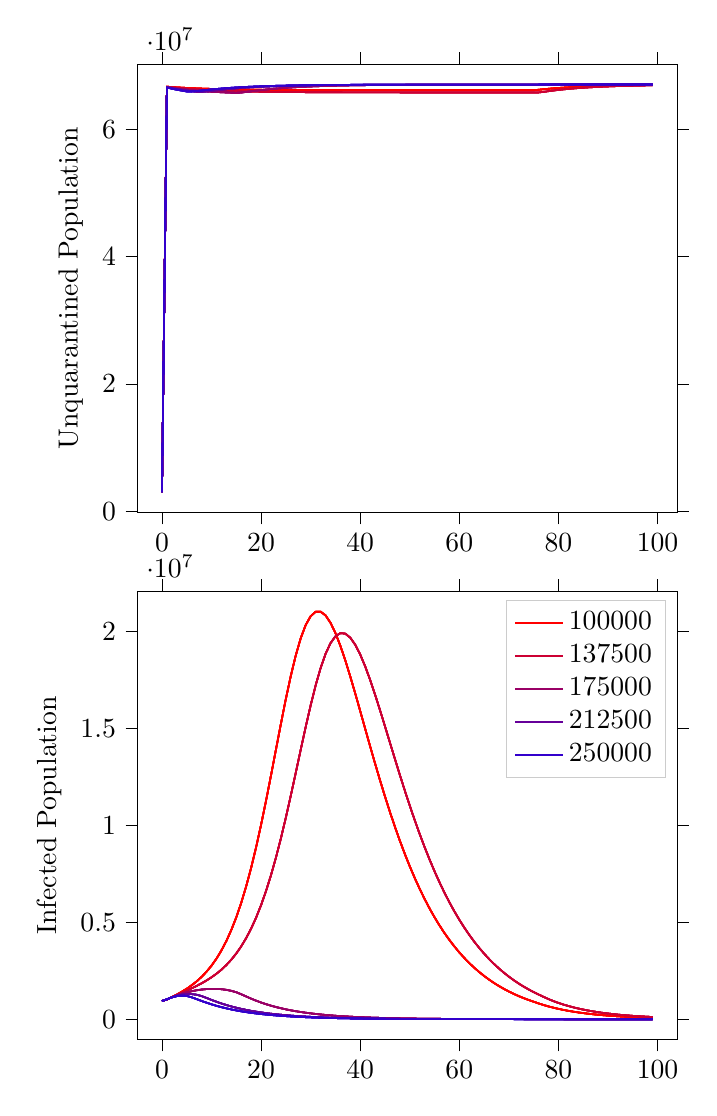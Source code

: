 % This file was created by tikzplotlib v0.9.1.
\begin{tikzpicture}

\definecolor{color0}{rgb}{0.8,0,0.2}
\definecolor{color1}{rgb}{0.6,0,0.4}
\definecolor{color2}{rgb}{0.4,0,0.6}
\definecolor{color3}{rgb}{0.2,0,0.8}

\begin{groupplot}[group style={group size=1 by 2}]
\nextgroupplot[
tick align=outside,
tick pos=both,
x grid style={white!69.02!black},
xmin=-4.95, xmax=103.95,
xtick style={color=black},
y grid style={white!69.02!black},
ylabel={Unquarantined Population},
ymin=-184246.7, ymax=70199180.7,
ytick style={color=black}
]
\addplot [semithick, red]
table {%
0 3015000
1 66665832
2 66612003
3 66560769
4 66514670
5 66473323
6 66435862
7 66402606
8 66372440
9 66345158
10 66320753
11 66298490
12 66278823
13 66260463
14 66244754
15 66231018
16 66217883
17 66205855
18 66195305
19 66185628
20 66177121
21 66169123
22 66162393
23 66156380
24 66150632
25 66145477
26 66140772
27 66136546
28 66132966
29 66129810
30 66126920
31 66124300
32 66121488
33 66119300
34 66117533
35 66115548
36 66113876
37 66112657
38 66111554
39 66110622
40 66109751
41 66108715
42 66108499
43 66108057
44 66107195
45 66106281
46 66105399
47 66104698
48 66104095
49 66103919
50 66103249
51 66103203
52 66102064
53 66101645
54 66101699
55 66101466
56 66101278
57 66101135
58 66101128
59 66101054
60 66100942
61 66101177
62 66101118
63 66100957
64 66100740
65 66100794
66 66100714
67 66100208
68 66100286
69 66100070
70 66100193
71 66100495
72 66100038
73 66099991
74 66099342
75 66107400
76 66188018
77 66268030
78 66341158
79 66406719
80 66466152
81 66519672
82 66567738
83 66611258
84 66650196
85 66684962
86 66716522
87 66744821
88 66770649
89 66793493
90 66814117
91 66832695
92 66849570
93 66864645
94 66878111
95 66890301
96 66901272
97 66911272
98 66920145
99 66928172
};
\addplot [semithick, red]
table {%
0 3015000
1 66665832
2 66612003
3 66560769
4 66514670
5 66473323
6 66435862
7 66402606
8 66372440
9 66345158
10 66320753
11 66298490
12 66278823
13 66260463
14 66244754
15 66231018
16 66217883
17 66205855
18 66195305
19 66185628
20 66177121
21 66169123
22 66162393
23 66156380
24 66150632
25 66145477
26 66140772
27 66136546
28 66132966
29 66129810
30 66126920
31 66124300
32 66121488
33 66119300
34 66117533
35 66115548
36 66113876
37 66112657
38 66111554
39 66110622
40 66109751
41 66108715
42 66108499
43 66108057
44 66107195
45 66106281
46 66105399
47 66104698
48 66104095
49 66103919
50 66103249
51 66103203
52 66102064
53 66101645
54 66101699
55 66101466
56 66101278
57 66101135
58 66101128
59 66101054
60 66100942
61 66101177
62 66101118
63 66100957
64 66100740
65 66100794
66 66100714
67 66100208
68 66100286
69 66100070
70 66100193
71 66100495
72 66100038
73 66099991
74 66099342
75 66107400
76 66188018
77 66268030
78 66341158
79 66406719
80 66466152
81 66519672
82 66567738
83 66611258
84 66650196
85 66684962
86 66716522
87 66744821
88 66770649
89 66793493
90 66814117
91 66832695
92 66849570
93 66864645
94 66878111
95 66890301
96 66901272
97 66911272
98 66920145
99 66928172
};
\addplot [semithick, red]
table {%
0 3015000
1 66665832
2 66612003
3 66560769
4 66514670
5 66473323
6 66435862
7 66402606
8 66372440
9 66345158
10 66320753
11 66298490
12 66278823
13 66260463
14 66244754
15 66231018
16 66217883
17 66205855
18 66195305
19 66185628
20 66177121
21 66169123
22 66162393
23 66156380
24 66150632
25 66145477
26 66140772
27 66136546
28 66132966
29 66129810
30 66126920
31 66124300
32 66121488
33 66119300
34 66117533
35 66115548
36 66113876
37 66112657
38 66111554
39 66110622
40 66109751
41 66108715
42 66108499
43 66108057
44 66107195
45 66106281
46 66105399
47 66104698
48 66104095
49 66103919
50 66103249
51 66103203
52 66102064
53 66101645
54 66101699
55 66101466
56 66101278
57 66101135
58 66101128
59 66101054
60 66100942
61 66101177
62 66101118
63 66100957
64 66100740
65 66100794
66 66100714
67 66100208
68 66100286
69 66100070
70 66100193
71 66100495
72 66100038
73 66099991
74 66099342
75 66107400
76 66188018
77 66268030
78 66341158
79 66406719
80 66466152
81 66519672
82 66567738
83 66611258
84 66650196
85 66684962
86 66716522
87 66744821
88 66770649
89 66793493
90 66814117
91 66832695
92 66849570
93 66864645
94 66878111
95 66890301
96 66901272
97 66911272
98 66920145
99 66928172
};
\addplot [semithick, red]
table {%
0 3015000
1 66665832
2 66612003
3 66560769
4 66514670
5 66473323
6 66435862
7 66402606
8 66372440
9 66345158
10 66320753
11 66298490
12 66278823
13 66260463
14 66244754
15 66231018
16 66217883
17 66205855
18 66195305
19 66185628
20 66177121
21 66169123
22 66162393
23 66156380
24 66150632
25 66145477
26 66140772
27 66136546
28 66132966
29 66129810
30 66126920
31 66124300
32 66121488
33 66119300
34 66117533
35 66115548
36 66113876
37 66112657
38 66111554
39 66110622
40 66109751
41 66108715
42 66108499
43 66108057
44 66107195
45 66106281
46 66105399
47 66104698
48 66104095
49 66103919
50 66103249
51 66103203
52 66102064
53 66101645
54 66101699
55 66101466
56 66101278
57 66101135
58 66101128
59 66101054
60 66100942
61 66101177
62 66101118
63 66100957
64 66100740
65 66100794
66 66100714
67 66100208
68 66100286
69 66100070
70 66100193
71 66100495
72 66100038
73 66099991
74 66099342
75 66107400
76 66188018
77 66268030
78 66341158
79 66406719
80 66466152
81 66519672
82 66567738
83 66611258
84 66650196
85 66684962
86 66716522
87 66744821
88 66770649
89 66793493
90 66814117
91 66832695
92 66849570
93 66864645
94 66878111
95 66890301
96 66901272
97 66911272
98 66920145
99 66928172
};
\addplot [semithick, red]
table {%
0 3015000
1 66665832
2 66612003
3 66560769
4 66514670
5 66473323
6 66435862
7 66402606
8 66372440
9 66345158
10 66320753
11 66298490
12 66278823
13 66260463
14 66244754
15 66231018
16 66217883
17 66205855
18 66195305
19 66185628
20 66177121
21 66169123
22 66162393
23 66156380
24 66150632
25 66145477
26 66140772
27 66136546
28 66132966
29 66129810
30 66126920
31 66124300
32 66121488
33 66119300
34 66117533
35 66115548
36 66113876
37 66112657
38 66111554
39 66110622
40 66109751
41 66108715
42 66108499
43 66108057
44 66107195
45 66106281
46 66105399
47 66104698
48 66104095
49 66103919
50 66103249
51 66103203
52 66102064
53 66101645
54 66101699
55 66101466
56 66101278
57 66101135
58 66101128
59 66101054
60 66100942
61 66101177
62 66101118
63 66100957
64 66100740
65 66100794
66 66100714
67 66100208
68 66100286
69 66100070
70 66100193
71 66100495
72 66100038
73 66099991
74 66099342
75 66107400
76 66188018
77 66268030
78 66341158
79 66406719
80 66466152
81 66519672
82 66567738
83 66611258
84 66650196
85 66684962
86 66716522
87 66744821
88 66770649
89 66793493
90 66814117
91 66832695
92 66849570
93 66864645
94 66878111
95 66890301
96 66901272
97 66911272
98 66920145
99 66928172
};
\addplot [semithick, color0]
table {%
0 3015000
1 66631811
2 66547659
3 66469374
4 66398488
5 66335176
6 66277967
7 66226457
8 66179579
9 66137913
10 66100301
11 66067028
12 66036449
13 66009354
14 65984904
15 65962654
16 65942199
17 65923649
18 65907851
19 65893292
20 65879924
21 65868221
22 65857371
23 65847643
24 65839360
25 65831208
26 65824088
27 65817689
28 65811649
29 65806799
30 65802107
31 65798085
32 65793867
33 65790799
34 65788056
35 65785652
36 65783249
37 65780994
38 65779192
39 65777541
40 65776278
41 65774761
42 65773878
43 65772936
44 65771534
45 65770407
46 65769854
47 65769204
48 65768429
49 65767908
50 65766951
51 65766691
52 65765680
53 65765339
54 65765211
55 65764861
56 65764491
57 65764172
58 65764002
59 65763920
60 65763703
61 65763501
62 65763069
63 65762714
64 65762756
65 65762640
66 65763002
67 65762654
68 65762931
69 65762618
70 65763017
71 65762706
72 65762997
73 65762961
74 65763333
75 65763930
76 65763559
77 65852262
78 65963146
79 66066539
80 66160011
81 66243788
82 66318995
83 66387258
84 66448552
85 66503706
86 66553647
87 66597947
88 66638151
89 66674405
90 66706845
91 66736252
92 66762793
93 66786264
94 66807418
95 66826677
96 66844002
97 66859543
98 66873800
99 66886310
};
\addplot [semithick, color0]
table {%
0 3015000
1 66631811
2 66547659
3 66469374
4 66398488
5 66335176
6 66277967
7 66226457
8 66179579
9 66137913
10 66100301
11 66067028
12 66036449
13 66009354
14 65984904
15 65962654
16 65942199
17 65923649
18 65907851
19 65893292
20 65879924
21 65868221
22 65857371
23 65847643
24 65839360
25 65831208
26 65824088
27 65817689
28 65811649
29 65806799
30 65802107
31 65798085
32 65793867
33 65790799
34 65788056
35 65785652
36 65783249
37 65780994
38 65779192
39 65777541
40 65776278
41 65774761
42 65773878
43 65772936
44 65771534
45 65770407
46 65769854
47 65769204
48 65768429
49 65767908
50 65766951
51 65766691
52 65765680
53 65765339
54 65765211
55 65764861
56 65764491
57 65764172
58 65764002
59 65763920
60 65763703
61 65763501
62 65763069
63 65762714
64 65762756
65 65762640
66 65763002
67 65762654
68 65762931
69 65762618
70 65763017
71 65762706
72 65762997
73 65762961
74 65763333
75 65763930
76 65763559
77 65852262
78 65963146
79 66066539
80 66160011
81 66243788
82 66318995
83 66387258
84 66448552
85 66503706
86 66553647
87 66597947
88 66638151
89 66674405
90 66706845
91 66736252
92 66762793
93 66786264
94 66807418
95 66826677
96 66844002
97 66859543
98 66873800
99 66886310
};
\addplot [semithick, color0]
table {%
0 3015000
1 66631811
2 66547659
3 66469374
4 66398488
5 66335176
6 66277967
7 66226457
8 66179579
9 66137913
10 66100301
11 66067028
12 66036449
13 66009354
14 65984904
15 65962654
16 65942199
17 65923649
18 65907851
19 65893292
20 65879924
21 65868221
22 65857371
23 65847643
24 65839360
25 65831208
26 65824088
27 65817689
28 65811649
29 65806799
30 65802107
31 65798085
32 65793867
33 65790799
34 65788056
35 65785652
36 65783249
37 65780994
38 65779192
39 65777541
40 65776278
41 65774761
42 65773878
43 65772936
44 65771534
45 65770407
46 65769854
47 65769204
48 65768429
49 65767908
50 65766951
51 65766691
52 65765680
53 65765339
54 65765211
55 65764861
56 65764491
57 65764172
58 65764002
59 65763920
60 65763703
61 65763501
62 65763069
63 65762714
64 65762756
65 65762640
66 65763002
67 65762654
68 65762931
69 65762618
70 65763017
71 65762706
72 65762997
73 65762961
74 65763333
75 65763930
76 65763559
77 65852262
78 65963146
79 66066539
80 66160011
81 66243788
82 66318995
83 66387258
84 66448552
85 66503706
86 66553647
87 66597947
88 66638151
89 66674405
90 66706845
91 66736252
92 66762793
93 66786264
94 66807418
95 66826677
96 66844002
97 66859543
98 66873800
99 66886310
};
\addplot [semithick, color0]
table {%
0 3015000
1 66631811
2 66547659
3 66469374
4 66398488
5 66335176
6 66277967
7 66226457
8 66179579
9 66137913
10 66100301
11 66067028
12 66036449
13 66009354
14 65984904
15 65962654
16 65942199
17 65923649
18 65907851
19 65893292
20 65879924
21 65868221
22 65857371
23 65847643
24 65839360
25 65831208
26 65824088
27 65817689
28 65811649
29 65806799
30 65802107
31 65798085
32 65793867
33 65790799
34 65788056
35 65785652
36 65783249
37 65780994
38 65779192
39 65777541
40 65776278
41 65774761
42 65773878
43 65772936
44 65771534
45 65770407
46 65769854
47 65769204
48 65768429
49 65767908
50 65766951
51 65766691
52 65765680
53 65765339
54 65765211
55 65764861
56 65764491
57 65764172
58 65764002
59 65763920
60 65763703
61 65763501
62 65763069
63 65762714
64 65762756
65 65762640
66 65763002
67 65762654
68 65762931
69 65762618
70 65763017
71 65762706
72 65762997
73 65762961
74 65763333
75 65763930
76 65763559
77 65852262
78 65963146
79 66066539
80 66160011
81 66243788
82 66318995
83 66387258
84 66448552
85 66503706
86 66553647
87 66597947
88 66638151
89 66674405
90 66706845
91 66736252
92 66762793
93 66786264
94 66807418
95 66826677
96 66844002
97 66859543
98 66873800
99 66886310
};
\addplot [semithick, color0]
table {%
0 3015000
1 66631811
2 66547659
3 66469374
4 66398488
5 66335176
6 66277967
7 66226457
8 66179579
9 66137913
10 66100301
11 66067028
12 66036449
13 66009354
14 65984904
15 65962654
16 65942199
17 65923649
18 65907851
19 65893292
20 65879924
21 65868221
22 65857371
23 65847643
24 65839360
25 65831208
26 65824088
27 65817689
28 65811649
29 65806799
30 65802107
31 65798085
32 65793867
33 65790799
34 65788056
35 65785652
36 65783249
37 65780994
38 65779192
39 65777541
40 65776278
41 65774761
42 65773878
43 65772936
44 65771534
45 65770407
46 65769854
47 65769204
48 65768429
49 65767908
50 65766951
51 65766691
52 65765680
53 65765339
54 65765211
55 65764861
56 65764491
57 65764172
58 65764002
59 65763920
60 65763703
61 65763501
62 65763069
63 65762714
64 65762756
65 65762640
66 65763002
67 65762654
68 65762931
69 65762618
70 65763017
71 65762706
72 65762997
73 65762961
74 65763333
75 65763930
76 65763559
77 65852262
78 65963146
79 66066539
80 66160011
81 66243788
82 66318995
83 66387258
84 66448552
85 66503706
86 66553647
87 66597947
88 66638151
89 66674405
90 66706845
91 66736252
92 66762793
93 66786264
94 66807418
95 66826677
96 66844002
97 66859543
98 66873800
99 66886310
};
\addplot [semithick, color1]
table {%
0 3015000
1 66598095
2 66483648
3 66377779
4 66282560
5 66196595
6 66119634
7 66050058
8 65987903
9 65931294
10 65879815
11 65834260
12 65793097
13 65756610
14 65723900
15 65694292
16 65747790
17 65842261
18 65945687
19 66045984
20 66138904
21 66224769
22 66302249
23 66371854
24 66434555
25 66491116
26 66541827
27 66587641
28 66628899
29 66665907
30 66699387
31 66729670
32 66756419
33 66780788
34 66802850
35 66822532
36 66840309
37 66856310
38 66870608
39 66883646
40 66895214
41 66905793
42 66915368
43 66923850
44 66931517
45 66938311
46 66944443
47 66950068
48 66954999
49 66959468
50 66963567
51 66967200
52 66970470
53 66973511
54 66976034
55 66978463
56 66980603
57 66982515
58 66984321
59 66985967
60 66987368
61 66988608
62 66989750
63 66990752
64 66991681
65 66992545
66 66993290
67 66993983
68 66994604
69 66995152
70 66995627
71 66996066
72 66996470
73 66996829
74 66997141
75 66997421
76 66997664
77 66997913
78 66998127
79 66998328
80 66998513
81 66998678
82 66998813
83 66998941
84 66999037
85 66999139
86 66999237
87 66999326
88 66999393
89 66999457
90 66999509
91 66999554
92 66999602
93 66999637
94 66999681
95 66999716
96 66999748
97 66999766
98 66999780
99 66999800
};
\addplot [semithick, color1]
table {%
0 3015000
1 66598095
2 66483648
3 66377779
4 66282560
5 66196595
6 66119634
7 66050058
8 65987903
9 65931294
10 65879815
11 65834260
12 65793097
13 65756610
14 65723900
15 65694292
16 65747790
17 65842261
18 65945687
19 66045984
20 66138904
21 66224769
22 66302249
23 66371854
24 66434555
25 66491116
26 66541827
27 66587641
28 66628899
29 66665907
30 66699387
31 66729670
32 66756419
33 66780788
34 66802850
35 66822532
36 66840309
37 66856310
38 66870608
39 66883646
40 66895214
41 66905793
42 66915368
43 66923850
44 66931517
45 66938311
46 66944443
47 66950068
48 66954999
49 66959468
50 66963567
51 66967200
52 66970470
53 66973511
54 66976034
55 66978463
56 66980603
57 66982515
58 66984321
59 66985967
60 66987368
61 66988608
62 66989750
63 66990752
64 66991681
65 66992545
66 66993290
67 66993983
68 66994604
69 66995152
70 66995627
71 66996066
72 66996470
73 66996829
74 66997141
75 66997421
76 66997664
77 66997913
78 66998127
79 66998328
80 66998513
81 66998678
82 66998813
83 66998941
84 66999037
85 66999139
86 66999237
87 66999326
88 66999393
89 66999457
90 66999509
91 66999554
92 66999602
93 66999637
94 66999681
95 66999716
96 66999748
97 66999766
98 66999780
99 66999800
};
\addplot [semithick, color1]
table {%
0 3015000
1 66598095
2 66483648
3 66377779
4 66282560
5 66196595
6 66119634
7 66050058
8 65987903
9 65931294
10 65879815
11 65834260
12 65793097
13 65756610
14 65723900
15 65694292
16 65747790
17 65842261
18 65945687
19 66045984
20 66138904
21 66224769
22 66302249
23 66371854
24 66434555
25 66491116
26 66541827
27 66587641
28 66628899
29 66665907
30 66699387
31 66729670
32 66756419
33 66780788
34 66802850
35 66822532
36 66840309
37 66856310
38 66870608
39 66883646
40 66895214
41 66905793
42 66915368
43 66923850
44 66931517
45 66938311
46 66944443
47 66950068
48 66954999
49 66959468
50 66963567
51 66967200
52 66970470
53 66973511
54 66976034
55 66978463
56 66980603
57 66982515
58 66984321
59 66985967
60 66987368
61 66988608
62 66989750
63 66990752
64 66991681
65 66992545
66 66993290
67 66993983
68 66994604
69 66995152
70 66995627
71 66996066
72 66996470
73 66996829
74 66997141
75 66997421
76 66997664
77 66997913
78 66998127
79 66998328
80 66998513
81 66998678
82 66998813
83 66998941
84 66999037
85 66999139
86 66999237
87 66999326
88 66999393
89 66999457
90 66999509
91 66999554
92 66999602
93 66999637
94 66999681
95 66999716
96 66999748
97 66999766
98 66999780
99 66999800
};
\addplot [semithick, color1]
table {%
0 3015000
1 66598095
2 66483648
3 66377779
4 66282560
5 66196595
6 66119634
7 66050058
8 65987903
9 65931294
10 65879815
11 65834260
12 65793097
13 65756610
14 65723900
15 65694292
16 65747790
17 65842261
18 65945687
19 66045984
20 66138904
21 66224769
22 66302249
23 66371854
24 66434555
25 66491116
26 66541827
27 66587641
28 66628899
29 66665907
30 66699387
31 66729670
32 66756419
33 66780788
34 66802850
35 66822532
36 66840309
37 66856310
38 66870608
39 66883646
40 66895214
41 66905793
42 66915368
43 66923850
44 66931517
45 66938311
46 66944443
47 66950068
48 66954999
49 66959468
50 66963567
51 66967200
52 66970470
53 66973511
54 66976034
55 66978463
56 66980603
57 66982515
58 66984321
59 66985967
60 66987368
61 66988608
62 66989750
63 66990752
64 66991681
65 66992545
66 66993290
67 66993983
68 66994604
69 66995152
70 66995627
71 66996066
72 66996470
73 66996829
74 66997141
75 66997421
76 66997664
77 66997913
78 66998127
79 66998328
80 66998513
81 66998678
82 66998813
83 66998941
84 66999037
85 66999139
86 66999237
87 66999326
88 66999393
89 66999457
90 66999509
91 66999554
92 66999602
93 66999637
94 66999681
95 66999716
96 66999748
97 66999766
98 66999780
99 66999800
};
\addplot [semithick, color1]
table {%
0 3015000
1 66598095
2 66483648
3 66377779
4 66282560
5 66196595
6 66119634
7 66050058
8 65987903
9 65931294
10 65879815
11 65834260
12 65793097
13 65756610
14 65723900
15 65694292
16 65747790
17 65842261
18 65945687
19 66045984
20 66138904
21 66224769
22 66302249
23 66371854
24 66434555
25 66491116
26 66541827
27 66587641
28 66628899
29 66665907
30 66699387
31 66729670
32 66756419
33 66780788
34 66802850
35 66822532
36 66840309
37 66856310
38 66870608
39 66883646
40 66895214
41 66905793
42 66915368
43 66923850
44 66931517
45 66938311
46 66944443
47 66950068
48 66954999
49 66959468
50 66963567
51 66967200
52 66970470
53 66973511
54 66976034
55 66978463
56 66980603
57 66982515
58 66984321
59 66985967
60 66987368
61 66988608
62 66989750
63 66990752
64 66991681
65 66992545
66 66993290
67 66993983
68 66994604
69 66995152
70 66995627
71 66996066
72 66996470
73 66996829
74 66997141
75 66997421
76 66997664
77 66997913
78 66998127
79 66998328
80 66998513
81 66998678
82 66998813
83 66998941
84 66999037
85 66999139
86 66999237
87 66999326
88 66999393
89 66999457
90 66999509
91 66999554
92 66999602
93 66999637
94 66999681
95 66999716
96 66999748
97 66999766
98 66999780
99 66999800
};
\addplot [semithick, color2]
table {%
0 3015000
1 66564320
2 66418873
3 66285380
4 66165282
5 66057777
6 65960723
7 65873022
8 65863388
9 65927051
10 66014220
11 66104801
12 66191241
13 66270796
14 66342800
15 66408458
16 66467263
17 66520333
18 66568352
19 66611290
20 66650147
21 66685348
22 66716952
23 66745154
24 66770762
25 66793686
26 66814307
27 66832925
28 66849533
29 66864617
30 66878151
31 66890453
32 66901461
33 66911367
34 66920233
35 66928247
36 66935467
37 66941996
38 66947824
39 66952987
40 66957741
41 66961933
42 66965680
43 66969107
44 66972121
45 66974794
46 66977279
47 66979491
48 66981483
49 66983413
50 66985008
51 66986505
52 66987885
53 66989130
54 66990159
55 66991164
56 66992037
57 66992845
58 66993619
59 66994198
60 66994784
61 66995309
62 66995807
63 66996251
64 66996626
65 66996958
66 66997274
67 66997525
68 66997751
69 66997979
70 66998176
71 66998377
72 66998549
73 66998686
74 66998810
75 66998925
76 66999040
77 66999122
78 66999196
79 66999264
80 66999342
81 66999401
82 66999469
83 66999519
84 66999557
85 66999598
86 66999634
87 66999673
88 66999697
89 66999723
90 66999754
91 66999781
92 66999794
93 66999814
94 66999821
95 66999835
96 66999849
97 66999865
98 66999882
99 66999894
};
\addplot [semithick, color2]
table {%
0 3015000
1 66564320
2 66418873
3 66285380
4 66165282
5 66057777
6 65960723
7 65873022
8 65863388
9 65927051
10 66014220
11 66104801
12 66191241
13 66270796
14 66342800
15 66408458
16 66467263
17 66520333
18 66568352
19 66611290
20 66650147
21 66685348
22 66716952
23 66745154
24 66770762
25 66793686
26 66814307
27 66832925
28 66849533
29 66864617
30 66878151
31 66890453
32 66901461
33 66911367
34 66920233
35 66928247
36 66935467
37 66941996
38 66947824
39 66952987
40 66957741
41 66961933
42 66965680
43 66969107
44 66972121
45 66974794
46 66977279
47 66979491
48 66981483
49 66983413
50 66985008
51 66986505
52 66987885
53 66989130
54 66990159
55 66991164
56 66992037
57 66992845
58 66993619
59 66994198
60 66994784
61 66995309
62 66995807
63 66996251
64 66996626
65 66996958
66 66997274
67 66997525
68 66997751
69 66997979
70 66998176
71 66998377
72 66998549
73 66998686
74 66998810
75 66998925
76 66999040
77 66999122
78 66999196
79 66999264
80 66999342
81 66999401
82 66999469
83 66999519
84 66999557
85 66999598
86 66999634
87 66999673
88 66999697
89 66999723
90 66999754
91 66999781
92 66999794
93 66999814
94 66999821
95 66999835
96 66999849
97 66999865
98 66999882
99 66999894
};
\addplot [semithick, color2]
table {%
0 3015000
1 66564320
2 66418873
3 66285380
4 66165282
5 66057777
6 65960723
7 65873022
8 65863388
9 65927051
10 66014220
11 66104801
12 66191241
13 66270796
14 66342800
15 66408458
16 66467263
17 66520333
18 66568352
19 66611290
20 66650147
21 66685348
22 66716952
23 66745154
24 66770762
25 66793686
26 66814307
27 66832925
28 66849533
29 66864617
30 66878151
31 66890453
32 66901461
33 66911367
34 66920233
35 66928247
36 66935467
37 66941996
38 66947824
39 66952987
40 66957741
41 66961933
42 66965680
43 66969107
44 66972121
45 66974794
46 66977279
47 66979491
48 66981483
49 66983413
50 66985008
51 66986505
52 66987885
53 66989130
54 66990159
55 66991164
56 66992037
57 66992845
58 66993619
59 66994198
60 66994784
61 66995309
62 66995807
63 66996251
64 66996626
65 66996958
66 66997274
67 66997525
68 66997751
69 66997979
70 66998176
71 66998377
72 66998549
73 66998686
74 66998810
75 66998925
76 66999040
77 66999122
78 66999196
79 66999264
80 66999342
81 66999401
82 66999469
83 66999519
84 66999557
85 66999598
86 66999634
87 66999673
88 66999697
89 66999723
90 66999754
91 66999781
92 66999794
93 66999814
94 66999821
95 66999835
96 66999849
97 66999865
98 66999882
99 66999894
};
\addplot [semithick, color2]
table {%
0 3015000
1 66564320
2 66418873
3 66285380
4 66165282
5 66057777
6 65960723
7 65873022
8 65863388
9 65927051
10 66014220
11 66104801
12 66191241
13 66270796
14 66342800
15 66408458
16 66467263
17 66520333
18 66568352
19 66611290
20 66650147
21 66685348
22 66716952
23 66745154
24 66770762
25 66793686
26 66814307
27 66832925
28 66849533
29 66864617
30 66878151
31 66890453
32 66901461
33 66911367
34 66920233
35 66928247
36 66935467
37 66941996
38 66947824
39 66952987
40 66957741
41 66961933
42 66965680
43 66969107
44 66972121
45 66974794
46 66977279
47 66979491
48 66981483
49 66983413
50 66985008
51 66986505
52 66987885
53 66989130
54 66990159
55 66991164
56 66992037
57 66992845
58 66993619
59 66994198
60 66994784
61 66995309
62 66995807
63 66996251
64 66996626
65 66996958
66 66997274
67 66997525
68 66997751
69 66997979
70 66998176
71 66998377
72 66998549
73 66998686
74 66998810
75 66998925
76 66999040
77 66999122
78 66999196
79 66999264
80 66999342
81 66999401
82 66999469
83 66999519
84 66999557
85 66999598
86 66999634
87 66999673
88 66999697
89 66999723
90 66999754
91 66999781
92 66999794
93 66999814
94 66999821
95 66999835
96 66999849
97 66999865
98 66999882
99 66999894
};
\addplot [semithick, color2]
table {%
0 3015000
1 66564320
2 66418873
3 66285380
4 66165282
5 66057777
6 65960723
7 65873022
8 65863388
9 65927051
10 66014220
11 66104801
12 66191241
13 66270796
14 66342800
15 66408458
16 66467263
17 66520333
18 66568352
19 66611290
20 66650147
21 66685348
22 66716952
23 66745154
24 66770762
25 66793686
26 66814307
27 66832925
28 66849533
29 66864617
30 66878151
31 66890453
32 66901461
33 66911367
34 66920233
35 66928247
36 66935467
37 66941996
38 66947824
39 66952987
40 66957741
41 66961933
42 66965680
43 66969107
44 66972121
45 66974794
46 66977279
47 66979491
48 66981483
49 66983413
50 66985008
51 66986505
52 66987885
53 66989130
54 66990159
55 66991164
56 66992037
57 66992845
58 66993619
59 66994198
60 66994784
61 66995309
62 66995807
63 66996251
64 66996626
65 66996958
66 66997274
67 66997525
68 66997751
69 66997979
70 66998176
71 66998377
72 66998549
73 66998686
74 66998810
75 66998925
76 66999040
77 66999122
78 66999196
79 66999264
80 66999342
81 66999401
82 66999469
83 66999519
84 66999557
85 66999598
86 66999634
87 66999673
88 66999697
89 66999723
90 66999754
91 66999781
92 66999794
93 66999814
94 66999821
95 66999835
96 66999849
97 66999865
98 66999882
99 66999894
};
\addplot [semithick, color3]
table {%
0 3015000
1 66530000
2 66354890
3 66194753
4 66050587
5 65920202
6 65920008
7 65984345
8 66067689
9 66153208
10 66234646
11 66309888
12 66378498
13 66440782
14 66496508
15 66546742
16 66592136
17 66633197
18 66669810
19 66703071
20 66733049
21 66759504
22 66783742
23 66805317
24 66824952
25 66842270
26 66858152
27 66872296
28 66885217
29 66896706
30 66907095
31 66916285
32 66924657
33 66932267
34 66939096
35 66945219
36 66950668
37 66955577
38 66959941
39 66963969
40 66967558
41 66970804
42 66973759
43 66976408
44 66978759
45 66980946
46 66982817
47 66984598
48 66986166
49 66987566
50 66988772
51 66989863
52 66990828
53 66991669
54 66992534
55 66993223
56 66993857
57 66994446
58 66995013
59 66995469
60 66995911
61 66996309
62 66996663
63 66996982
64 66997291
65 66997553
66 66997810
67 66998016
68 66998219
69 66998375
70 66998553
71 66998692
72 66998809
73 66998914
74 66999016
75 66999124
76 66999212
77 66999284
78 66999359
79 66999424
80 66999487
81 66999537
82 66999574
83 66999621
84 66999652
85 66999688
86 66999726
87 66999758
88 66999784
89 66999807
90 66999824
91 66999838
92 66999854
93 66999865
94 66999880
95 66999892
96 66999909
97 66999922
98 66999927
99 66999934
};
\addplot [semithick, color3]
table {%
0 3015000
1 66530000
2 66354890
3 66194753
4 66050587
5 65920202
6 65920008
7 65984345
8 66067689
9 66153208
10 66234646
11 66309888
12 66378498
13 66440782
14 66496508
15 66546742
16 66592136
17 66633197
18 66669810
19 66703071
20 66733049
21 66759504
22 66783742
23 66805317
24 66824952
25 66842270
26 66858152
27 66872296
28 66885217
29 66896706
30 66907095
31 66916285
32 66924657
33 66932267
34 66939096
35 66945219
36 66950668
37 66955577
38 66959941
39 66963969
40 66967558
41 66970804
42 66973759
43 66976408
44 66978759
45 66980946
46 66982817
47 66984598
48 66986166
49 66987566
50 66988772
51 66989863
52 66990828
53 66991669
54 66992534
55 66993223
56 66993857
57 66994446
58 66995013
59 66995469
60 66995911
61 66996309
62 66996663
63 66996982
64 66997291
65 66997553
66 66997810
67 66998016
68 66998219
69 66998375
70 66998553
71 66998692
72 66998809
73 66998914
74 66999016
75 66999124
76 66999212
77 66999284
78 66999359
79 66999424
80 66999487
81 66999537
82 66999574
83 66999621
84 66999652
85 66999688
86 66999726
87 66999758
88 66999784
89 66999807
90 66999824
91 66999838
92 66999854
93 66999865
94 66999880
95 66999892
96 66999909
97 66999922
98 66999927
99 66999934
};
\addplot [semithick, color3]
table {%
0 3015000
1 66530000
2 66354890
3 66194753
4 66050587
5 65920202
6 65920008
7 65984345
8 66067689
9 66153208
10 66234646
11 66309888
12 66378498
13 66440782
14 66496508
15 66546742
16 66592136
17 66633197
18 66669810
19 66703071
20 66733049
21 66759504
22 66783742
23 66805317
24 66824952
25 66842270
26 66858152
27 66872296
28 66885217
29 66896706
30 66907095
31 66916285
32 66924657
33 66932267
34 66939096
35 66945219
36 66950668
37 66955577
38 66959941
39 66963969
40 66967558
41 66970804
42 66973759
43 66976408
44 66978759
45 66980946
46 66982817
47 66984598
48 66986166
49 66987566
50 66988772
51 66989863
52 66990828
53 66991669
54 66992534
55 66993223
56 66993857
57 66994446
58 66995013
59 66995469
60 66995911
61 66996309
62 66996663
63 66996982
64 66997291
65 66997553
66 66997810
67 66998016
68 66998219
69 66998375
70 66998553
71 66998692
72 66998809
73 66998914
74 66999016
75 66999124
76 66999212
77 66999284
78 66999359
79 66999424
80 66999487
81 66999537
82 66999574
83 66999621
84 66999652
85 66999688
86 66999726
87 66999758
88 66999784
89 66999807
90 66999824
91 66999838
92 66999854
93 66999865
94 66999880
95 66999892
96 66999909
97 66999922
98 66999927
99 66999934
};
\addplot [semithick, color3]
table {%
0 3015000
1 66530000
2 66354890
3 66194753
4 66050587
5 65920202
6 65920008
7 65984345
8 66067689
9 66153208
10 66234646
11 66309888
12 66378498
13 66440782
14 66496508
15 66546742
16 66592136
17 66633197
18 66669810
19 66703071
20 66733049
21 66759504
22 66783742
23 66805317
24 66824952
25 66842270
26 66858152
27 66872296
28 66885217
29 66896706
30 66907095
31 66916285
32 66924657
33 66932267
34 66939096
35 66945219
36 66950668
37 66955577
38 66959941
39 66963969
40 66967558
41 66970804
42 66973759
43 66976408
44 66978759
45 66980946
46 66982817
47 66984598
48 66986166
49 66987566
50 66988772
51 66989863
52 66990828
53 66991669
54 66992534
55 66993223
56 66993857
57 66994446
58 66995013
59 66995469
60 66995911
61 66996309
62 66996663
63 66996982
64 66997291
65 66997553
66 66997810
67 66998016
68 66998219
69 66998375
70 66998553
71 66998692
72 66998809
73 66998914
74 66999016
75 66999124
76 66999212
77 66999284
78 66999359
79 66999424
80 66999487
81 66999537
82 66999574
83 66999621
84 66999652
85 66999688
86 66999726
87 66999758
88 66999784
89 66999807
90 66999824
91 66999838
92 66999854
93 66999865
94 66999880
95 66999892
96 66999909
97 66999922
98 66999927
99 66999934
};
\addplot [semithick, color3]
table {%
0 3015000
1 66530000
2 66354890
3 66194753
4 66050587
5 65920202
6 65920008
7 65984345
8 66067689
9 66153208
10 66234646
11 66309888
12 66378498
13 66440782
14 66496508
15 66546742
16 66592136
17 66633197
18 66669810
19 66703071
20 66733049
21 66759504
22 66783742
23 66805317
24 66824952
25 66842270
26 66858152
27 66872296
28 66885217
29 66896706
30 66907095
31 66916285
32 66924657
33 66932267
34 66939096
35 66945219
36 66950668
37 66955577
38 66959941
39 66963969
40 66967558
41 66970804
42 66973759
43 66976408
44 66978759
45 66980946
46 66982817
47 66984598
48 66986166
49 66987566
50 66988772
51 66989863
52 66990828
53 66991669
54 66992534
55 66993223
56 66993857
57 66994446
58 66995013
59 66995469
60 66995911
61 66996309
62 66996663
63 66996982
64 66997291
65 66997553
66 66997810
67 66998016
68 66998219
69 66998375
70 66998553
71 66998692
72 66998809
73 66998914
74 66999016
75 66999124
76 66999212
77 66999284
78 66999359
79 66999424
80 66999487
81 66999537
82 66999574
83 66999621
84 66999652
85 66999688
86 66999726
87 66999758
88 66999784
89 66999807
90 66999824
91 66999838
92 66999854
93 66999865
94 66999880
95 66999892
96 66999909
97 66999922
98 66999927
99 66999934
};

\nextgroupplot[
legend cell align={left},
legend style={fill opacity=0.8, draw opacity=1, text opacity=1, draw=white!80!black},
tick align=outside,
tick pos=both,
x grid style={white!69.02!black},
xmin=-4.95, xmax=103.95,
xtick style={color=black},
y grid style={white!69.02!black},
ylabel={Infected Population},
ymin=-1051790.4, ymax=22089050.4,
ytick style={color=black}
]
\addplot [semithick, red, forget plot]
table {%
0 938000
1 1015605
2 1139700
3 1272470
4 1415964
5 1573788
6 1751741
7 1953685
8 2185611
9 2453612
10 2765116
11 3126418
12 3548729
13 4040497
14 4608813
15 5263790
16 6013807
17 6865344
18 7820352
19 8879052
20 10038070
21 11278213
22 12581058
23 13917292
24 15249887
25 16532800
26 17721403
27 18778831
28 19665281
29 20343073
30 20799639
31 21027876
32 21037194
33 20844476
34 20465299
35 19932595
36 19272836
37 18515775
38 17687409
39 16811697
40 15909015
41 14998397
42 14089498
43 13198829
44 12332835
45 11496981
46 10697456
47 9935955
48 9214230
49 8532402
50 7892281
51 7292256
52 6730806
53 6205919
54 5715224
55 5261581
56 4840664
57 4450230
58 4089512
59 3757302
60 3449027
61 3163556
62 2901048
63 2659729
64 2438115
65 2233440
66 2044148
67 1870638
68 1711368
69 1564409
70 1429303
71 1304871
72 1191422
73 1086684
74 991089
75 902430
76 813005
77 732072
78 658852
79 593282
80 533849
81 480328
82 432262
83 388742
84 349804
85 315038
86 283478
87 255179
88 229351
89 206507
90 185883
91 167305
92 150430
93 135355
94 121889
95 109699
96 98728
97 88728
98 79855
99 71828
};
\addplot [semithick, red, forget plot]
table {%
0 938000
1 1015605
2 1139700
3 1272470
4 1415964
5 1573788
6 1751741
7 1953685
8 2185611
9 2453612
10 2765116
11 3126418
12 3548729
13 4040497
14 4608813
15 5263790
16 6013807
17 6865344
18 7820352
19 8879052
20 10038070
21 11278213
22 12581058
23 13917292
24 15249887
25 16532800
26 17721403
27 18778831
28 19665281
29 20343073
30 20799639
31 21027876
32 21037194
33 20844476
34 20465299
35 19932595
36 19272836
37 18515775
38 17687409
39 16811697
40 15909015
41 14998397
42 14089498
43 13198829
44 12332835
45 11496981
46 10697456
47 9935955
48 9214230
49 8532402
50 7892281
51 7292256
52 6730806
53 6205919
54 5715224
55 5261581
56 4840664
57 4450230
58 4089512
59 3757302
60 3449027
61 3163556
62 2901048
63 2659729
64 2438115
65 2233440
66 2044148
67 1870638
68 1711368
69 1564409
70 1429303
71 1304871
72 1191422
73 1086684
74 991089
75 902430
76 813005
77 732072
78 658852
79 593282
80 533849
81 480328
82 432262
83 388742
84 349804
85 315038
86 283478
87 255179
88 229351
89 206507
90 185883
91 167305
92 150430
93 135355
94 121889
95 109699
96 98728
97 88728
98 79855
99 71828
};
\addplot [semithick, red, forget plot]
table {%
0 938000
1 1015605
2 1139700
3 1272470
4 1415964
5 1573788
6 1751741
7 1953685
8 2185611
9 2453612
10 2765116
11 3126418
12 3548729
13 4040497
14 4608813
15 5263790
16 6013807
17 6865344
18 7820352
19 8879052
20 10038070
21 11278213
22 12581058
23 13917292
24 15249887
25 16532800
26 17721403
27 18778831
28 19665281
29 20343073
30 20799639
31 21027876
32 21037194
33 20844476
34 20465299
35 19932595
36 19272836
37 18515775
38 17687409
39 16811697
40 15909015
41 14998397
42 14089498
43 13198829
44 12332835
45 11496981
46 10697456
47 9935955
48 9214230
49 8532402
50 7892281
51 7292256
52 6730806
53 6205919
54 5715224
55 5261581
56 4840664
57 4450230
58 4089512
59 3757302
60 3449027
61 3163556
62 2901048
63 2659729
64 2438115
65 2233440
66 2044148
67 1870638
68 1711368
69 1564409
70 1429303
71 1304871
72 1191422
73 1086684
74 991089
75 902430
76 813005
77 732072
78 658852
79 593282
80 533849
81 480328
82 432262
83 388742
84 349804
85 315038
86 283478
87 255179
88 229351
89 206507
90 185883
91 167305
92 150430
93 135355
94 121889
95 109699
96 98728
97 88728
98 79855
99 71828
};
\addplot [semithick, red, forget plot]
table {%
0 938000
1 1015605
2 1139700
3 1272470
4 1415964
5 1573788
6 1751741
7 1953685
8 2185611
9 2453612
10 2765116
11 3126418
12 3548729
13 4040497
14 4608813
15 5263790
16 6013807
17 6865344
18 7820352
19 8879052
20 10038070
21 11278213
22 12581058
23 13917292
24 15249887
25 16532800
26 17721403
27 18778831
28 19665281
29 20343073
30 20799639
31 21027876
32 21037194
33 20844476
34 20465299
35 19932595
36 19272836
37 18515775
38 17687409
39 16811697
40 15909015
41 14998397
42 14089498
43 13198829
44 12332835
45 11496981
46 10697456
47 9935955
48 9214230
49 8532402
50 7892281
51 7292256
52 6730806
53 6205919
54 5715224
55 5261581
56 4840664
57 4450230
58 4089512
59 3757302
60 3449027
61 3163556
62 2901048
63 2659729
64 2438115
65 2233440
66 2044148
67 1870638
68 1711368
69 1564409
70 1429303
71 1304871
72 1191422
73 1086684
74 991089
75 902430
76 813005
77 732072
78 658852
79 593282
80 533849
81 480328
82 432262
83 388742
84 349804
85 315038
86 283478
87 255179
88 229351
89 206507
90 185883
91 167305
92 150430
93 135355
94 121889
95 109699
96 98728
97 88728
98 79855
99 71828
};
\addplot [semithick, red, forget plot]
table {%
0 938000
1 1015605
2 1139700
3 1272470
4 1415964
5 1573788
6 1751741
7 1953685
8 2185611
9 2453612
10 2765116
11 3126418
12 3548729
13 4040497
14 4608813
15 5263790
16 6013807
17 6865344
18 7820352
19 8879052
20 10038070
21 11278213
22 12581058
23 13917292
24 15249887
25 16532800
26 17721403
27 18778831
28 19665281
29 20343073
30 20799639
31 21027876
32 21037194
33 20844476
34 20465299
35 19932595
36 19272836
37 18515775
38 17687409
39 16811697
40 15909015
41 14998397
42 14089498
43 13198829
44 12332835
45 11496981
46 10697456
47 9935955
48 9214230
49 8532402
50 7892281
51 7292256
52 6730806
53 6205919
54 5715224
55 5261581
56 4840664
57 4450230
58 4089512
59 3757302
60 3449027
61 3163556
62 2901048
63 2659729
64 2438115
65 2233440
66 2044148
67 1870638
68 1711368
69 1564409
70 1429303
71 1304871
72 1191422
73 1086684
74 991089
75 902430
76 813005
77 732072
78 658852
79 593282
80 533849
81 480328
82 432262
83 388742
84 349804
85 315038
86 283478
87 255179
88 229351
89 206507
90 185883
91 167305
92 150430
93 135355
94 121889
95 109699
96 98728
97 88728
98 79855
99 71828
};
\addplot [semithick, red]
table {%
0 938000
1 1015605
2 1139700
3 1272470
4 1415964
5 1573788
6 1751741
7 1953685
8 2185611
9 2453612
10 2765116
11 3126418
12 3548729
13 4040497
14 4608813
15 5263790
16 6013807
17 6865344
18 7820352
19 8879052
20 10038070
21 11278213
22 12581058
23 13917292
24 15249887
25 16532800
26 17721403
27 18778831
28 19665281
29 20343073
30 20799639
31 21027876
32 21037194
33 20844476
34 20465299
35 19932595
36 19272836
37 18515775
38 17687409
39 16811697
40 15909015
41 14998397
42 14089498
43 13198829
44 12332835
45 11496981
46 10697456
47 9935955
48 9214230
49 8532402
50 7892281
51 7292256
52 6730806
53 6205919
54 5715224
55 5261581
56 4840664
57 4450230
58 4089512
59 3757302
60 3449027
61 3163556
62 2901048
63 2659729
64 2438115
65 2233440
66 2044148
67 1870638
68 1711368
69 1564409
70 1429303
71 1304871
72 1191422
73 1086684
74 991089
75 902430
76 813005
77 732072
78 658852
79 593282
80 533849
81 480328
82 432262
83 388742
84 349804
85 315038
86 283478
87 255179
88 229351
89 206507
90 185883
91 167305
92 150430
93 135355
94 121889
95 109699
96 98728
97 88728
98 79855
99 71828
};
\addlegendentry{100000}
\addplot [semithick, color0, forget plot]
table {%
0 938000
1 1018032
2 1134825
3 1248569
4 1361549
5 1475836
6 1593883
7 1718966
8 1853607
9 2001325
10 2164734
11 2347739
12 2557797
13 2797907
14 3074729
15 3394484
16 3763909
17 4189889
18 4680220
19 5245479
20 5889002
21 6617805
22 7435870
23 8343225
24 9336917
25 10409732
26 11545711
27 12722393
28 13912491
29 15083235
30 16199247
31 17221537
32 18115835
33 18849945
34 19404356
35 19761763
36 19928489
37 19900455
38 19691886
39 19326730
40 18826653
41 18214713
42 17517663
43 16754749
44 15948498
45 15117720
46 14276795
47 13437304
48 12609434
49 11804562
50 11025439
51 10276414
52 9561517
53 8882850
54 8240323
55 7635885
56 7066730
57 6533641
58 6033282
59 5568529
60 5134924
61 4731011
62 4356452
63 4008012
64 3684709
65 3385984
66 3108674
67 2853228
68 2616576
69 2398446
70 2196286
71 2010666
72 1838614
73 1680372
74 1534485
75 1399172
76 1275406
77 1152053
78 1037319
79 933512
80 839993
81 756212
82 681005
83 612742
84 551448
85 496294
86 446353
87 402053
88 361849
89 325595
90 293155
91 263748
92 237207
93 213736
94 192582
95 173323
96 155998
97 140457
98 126200
99 113690
};
\addplot [semithick, color0, forget plot]
table {%
0 938000
1 1018032
2 1134825
3 1248569
4 1361549
5 1475836
6 1593883
7 1718966
8 1853607
9 2001325
10 2164734
11 2347739
12 2557797
13 2797907
14 3074729
15 3394484
16 3763909
17 4189889
18 4680220
19 5245479
20 5889002
21 6617805
22 7435870
23 8343225
24 9336917
25 10409732
26 11545711
27 12722393
28 13912491
29 15083235
30 16199247
31 17221537
32 18115835
33 18849945
34 19404356
35 19761763
36 19928489
37 19900455
38 19691886
39 19326730
40 18826653
41 18214713
42 17517663
43 16754749
44 15948498
45 15117720
46 14276795
47 13437304
48 12609434
49 11804562
50 11025439
51 10276414
52 9561517
53 8882850
54 8240323
55 7635885
56 7066730
57 6533641
58 6033282
59 5568529
60 5134924
61 4731011
62 4356452
63 4008012
64 3684709
65 3385984
66 3108674
67 2853228
68 2616576
69 2398446
70 2196286
71 2010666
72 1838614
73 1680372
74 1534485
75 1399172
76 1275406
77 1152053
78 1037319
79 933512
80 839993
81 756212
82 681005
83 612742
84 551448
85 496294
86 446353
87 402053
88 361849
89 325595
90 293155
91 263748
92 237207
93 213736
94 192582
95 173323
96 155998
97 140457
98 126200
99 113690
};
\addplot [semithick, color0, forget plot]
table {%
0 938000
1 1018032
2 1134825
3 1248569
4 1361549
5 1475836
6 1593883
7 1718966
8 1853607
9 2001325
10 2164734
11 2347739
12 2557797
13 2797907
14 3074729
15 3394484
16 3763909
17 4189889
18 4680220
19 5245479
20 5889002
21 6617805
22 7435870
23 8343225
24 9336917
25 10409732
26 11545711
27 12722393
28 13912491
29 15083235
30 16199247
31 17221537
32 18115835
33 18849945
34 19404356
35 19761763
36 19928489
37 19900455
38 19691886
39 19326730
40 18826653
41 18214713
42 17517663
43 16754749
44 15948498
45 15117720
46 14276795
47 13437304
48 12609434
49 11804562
50 11025439
51 10276414
52 9561517
53 8882850
54 8240323
55 7635885
56 7066730
57 6533641
58 6033282
59 5568529
60 5134924
61 4731011
62 4356452
63 4008012
64 3684709
65 3385984
66 3108674
67 2853228
68 2616576
69 2398446
70 2196286
71 2010666
72 1838614
73 1680372
74 1534485
75 1399172
76 1275406
77 1152053
78 1037319
79 933512
80 839993
81 756212
82 681005
83 612742
84 551448
85 496294
86 446353
87 402053
88 361849
89 325595
90 293155
91 263748
92 237207
93 213736
94 192582
95 173323
96 155998
97 140457
98 126200
99 113690
};
\addplot [semithick, color0, forget plot]
table {%
0 938000
1 1018032
2 1134825
3 1248569
4 1361549
5 1475836
6 1593883
7 1718966
8 1853607
9 2001325
10 2164734
11 2347739
12 2557797
13 2797907
14 3074729
15 3394484
16 3763909
17 4189889
18 4680220
19 5245479
20 5889002
21 6617805
22 7435870
23 8343225
24 9336917
25 10409732
26 11545711
27 12722393
28 13912491
29 15083235
30 16199247
31 17221537
32 18115835
33 18849945
34 19404356
35 19761763
36 19928489
37 19900455
38 19691886
39 19326730
40 18826653
41 18214713
42 17517663
43 16754749
44 15948498
45 15117720
46 14276795
47 13437304
48 12609434
49 11804562
50 11025439
51 10276414
52 9561517
53 8882850
54 8240323
55 7635885
56 7066730
57 6533641
58 6033282
59 5568529
60 5134924
61 4731011
62 4356452
63 4008012
64 3684709
65 3385984
66 3108674
67 2853228
68 2616576
69 2398446
70 2196286
71 2010666
72 1838614
73 1680372
74 1534485
75 1399172
76 1275406
77 1152053
78 1037319
79 933512
80 839993
81 756212
82 681005
83 612742
84 551448
85 496294
86 446353
87 402053
88 361849
89 325595
90 293155
91 263748
92 237207
93 213736
94 192582
95 173323
96 155998
97 140457
98 126200
99 113690
};
\addplot [semithick, color0, forget plot]
table {%
0 938000
1 1018032
2 1134825
3 1248569
4 1361549
5 1475836
6 1593883
7 1718966
8 1853607
9 2001325
10 2164734
11 2347739
12 2557797
13 2797907
14 3074729
15 3394484
16 3763909
17 4189889
18 4680220
19 5245479
20 5889002
21 6617805
22 7435870
23 8343225
24 9336917
25 10409732
26 11545711
27 12722393
28 13912491
29 15083235
30 16199247
31 17221537
32 18115835
33 18849945
34 19404356
35 19761763
36 19928489
37 19900455
38 19691886
39 19326730
40 18826653
41 18214713
42 17517663
43 16754749
44 15948498
45 15117720
46 14276795
47 13437304
48 12609434
49 11804562
50 11025439
51 10276414
52 9561517
53 8882850
54 8240323
55 7635885
56 7066730
57 6533641
58 6033282
59 5568529
60 5134924
61 4731011
62 4356452
63 4008012
64 3684709
65 3385984
66 3108674
67 2853228
68 2616576
69 2398446
70 2196286
71 2010666
72 1838614
73 1680372
74 1534485
75 1399172
76 1275406
77 1152053
78 1037319
79 933512
80 839993
81 756212
82 681005
83 612742
84 551448
85 496294
86 446353
87 402053
88 361849
89 325595
90 293155
91 263748
92 237207
93 213736
94 192582
95 173323
96 155998
97 140457
98 126200
99 113690
};
\addplot [semithick, color0]
table {%
0 938000
1 1018032
2 1134825
3 1248569
4 1361549
5 1475836
6 1593883
7 1718966
8 1853607
9 2001325
10 2164734
11 2347739
12 2557797
13 2797907
14 3074729
15 3394484
16 3763909
17 4189889
18 4680220
19 5245479
20 5889002
21 6617805
22 7435870
23 8343225
24 9336917
25 10409732
26 11545711
27 12722393
28 13912491
29 15083235
30 16199247
31 17221537
32 18115835
33 18849945
34 19404356
35 19761763
36 19928489
37 19900455
38 19691886
39 19326730
40 18826653
41 18214713
42 17517663
43 16754749
44 15948498
45 15117720
46 14276795
47 13437304
48 12609434
49 11804562
50 11025439
51 10276414
52 9561517
53 8882850
54 8240323
55 7635885
56 7066730
57 6533641
58 6033282
59 5568529
60 5134924
61 4731011
62 4356452
63 4008012
64 3684709
65 3385984
66 3108674
67 2853228
68 2616576
69 2398446
70 2196286
71 2010666
72 1838614
73 1680372
74 1534485
75 1399172
76 1275406
77 1152053
78 1037319
79 933512
80 839993
81 756212
82 681005
83 612742
84 551448
85 496294
86 446353
87 402053
88 361849
89 325595
90 293155
91 263748
92 237207
93 213736
94 192582
95 173323
96 155998
97 140457
98 126200
99 113690
};
\addlegendentry{137500}
\addplot [semithick, color1, forget plot]
table {%
0 938000
1 1021264
2 1131735
3 1228656
4 1312554
5 1384904
6 1444392
7 1493226
8 1529186
9 1554185
10 1566119
11 1564473
12 1547830
13 1515074
14 1463001
15 1390293
16 1285896
17 1171168
18 1059759
19 956208
20 861948
21 775558
22 697889
23 628193
24 565466
25 508895
26 458178
27 412362
28 371103
29 334094
30 300613
31 270330
32 243581
33 219212
34 197150
35 177468
36 159691
37 143690
38 129392
39 116354
40 104786
41 94207
42 84632
43 76150
44 68483
45 61689
46 55557
47 49932
48 45001
49 40532
50 36433
51 32800
52 29530
53 26489
54 23966
55 21537
56 19397
57 17485
58 15679
59 14033
60 12632
61 11392
62 10250
63 9248
64 8319
65 7455
66 6710
67 6017
68 5396
69 4848
70 4373
71 3934
72 3530
73 3171
74 2859
75 2579
76 2336
77 2087
78 1873
79 1672
80 1487
81 1322
82 1187
83 1059
84 963
85 861
86 763
87 674
88 607
89 543
90 491
91 446
92 398
93 363
94 319
95 284
96 252
97 234
98 220
99 200
};
\addplot [semithick, color1, forget plot]
table {%
0 938000
1 1021264
2 1131735
3 1228656
4 1312554
5 1384904
6 1444392
7 1493226
8 1529186
9 1554185
10 1566119
11 1564473
12 1547830
13 1515074
14 1463001
15 1390293
16 1285896
17 1171168
18 1059759
19 956208
20 861948
21 775558
22 697889
23 628193
24 565466
25 508895
26 458178
27 412362
28 371103
29 334094
30 300613
31 270330
32 243581
33 219212
34 197150
35 177468
36 159691
37 143690
38 129392
39 116354
40 104786
41 94207
42 84632
43 76150
44 68483
45 61689
46 55557
47 49932
48 45001
49 40532
50 36433
51 32800
52 29530
53 26489
54 23966
55 21537
56 19397
57 17485
58 15679
59 14033
60 12632
61 11392
62 10250
63 9248
64 8319
65 7455
66 6710
67 6017
68 5396
69 4848
70 4373
71 3934
72 3530
73 3171
74 2859
75 2579
76 2336
77 2087
78 1873
79 1672
80 1487
81 1322
82 1187
83 1059
84 963
85 861
86 763
87 674
88 607
89 543
90 491
91 446
92 398
93 363
94 319
95 284
96 252
97 234
98 220
99 200
};
\addplot [semithick, color1, forget plot]
table {%
0 938000
1 1021264
2 1131735
3 1228656
4 1312554
5 1384904
6 1444392
7 1493226
8 1529186
9 1554185
10 1566119
11 1564473
12 1547830
13 1515074
14 1463001
15 1390293
16 1285896
17 1171168
18 1059759
19 956208
20 861948
21 775558
22 697889
23 628193
24 565466
25 508895
26 458178
27 412362
28 371103
29 334094
30 300613
31 270330
32 243581
33 219212
34 197150
35 177468
36 159691
37 143690
38 129392
39 116354
40 104786
41 94207
42 84632
43 76150
44 68483
45 61689
46 55557
47 49932
48 45001
49 40532
50 36433
51 32800
52 29530
53 26489
54 23966
55 21537
56 19397
57 17485
58 15679
59 14033
60 12632
61 11392
62 10250
63 9248
64 8319
65 7455
66 6710
67 6017
68 5396
69 4848
70 4373
71 3934
72 3530
73 3171
74 2859
75 2579
76 2336
77 2087
78 1873
79 1672
80 1487
81 1322
82 1187
83 1059
84 963
85 861
86 763
87 674
88 607
89 543
90 491
91 446
92 398
93 363
94 319
95 284
96 252
97 234
98 220
99 200
};
\addplot [semithick, color1, forget plot]
table {%
0 938000
1 1021264
2 1131735
3 1228656
4 1312554
5 1384904
6 1444392
7 1493226
8 1529186
9 1554185
10 1566119
11 1564473
12 1547830
13 1515074
14 1463001
15 1390293
16 1285896
17 1171168
18 1059759
19 956208
20 861948
21 775558
22 697889
23 628193
24 565466
25 508895
26 458178
27 412362
28 371103
29 334094
30 300613
31 270330
32 243581
33 219212
34 197150
35 177468
36 159691
37 143690
38 129392
39 116354
40 104786
41 94207
42 84632
43 76150
44 68483
45 61689
46 55557
47 49932
48 45001
49 40532
50 36433
51 32800
52 29530
53 26489
54 23966
55 21537
56 19397
57 17485
58 15679
59 14033
60 12632
61 11392
62 10250
63 9248
64 8319
65 7455
66 6710
67 6017
68 5396
69 4848
70 4373
71 3934
72 3530
73 3171
74 2859
75 2579
76 2336
77 2087
78 1873
79 1672
80 1487
81 1322
82 1187
83 1059
84 963
85 861
86 763
87 674
88 607
89 543
90 491
91 446
92 398
93 363
94 319
95 284
96 252
97 234
98 220
99 200
};
\addplot [semithick, color1, forget plot]
table {%
0 938000
1 1021264
2 1131735
3 1228656
4 1312554
5 1384904
6 1444392
7 1493226
8 1529186
9 1554185
10 1566119
11 1564473
12 1547830
13 1515074
14 1463001
15 1390293
16 1285896
17 1171168
18 1059759
19 956208
20 861948
21 775558
22 697889
23 628193
24 565466
25 508895
26 458178
27 412362
28 371103
29 334094
30 300613
31 270330
32 243581
33 219212
34 197150
35 177468
36 159691
37 143690
38 129392
39 116354
40 104786
41 94207
42 84632
43 76150
44 68483
45 61689
46 55557
47 49932
48 45001
49 40532
50 36433
51 32800
52 29530
53 26489
54 23966
55 21537
56 19397
57 17485
58 15679
59 14033
60 12632
61 11392
62 10250
63 9248
64 8319
65 7455
66 6710
67 6017
68 5396
69 4848
70 4373
71 3934
72 3530
73 3171
74 2859
75 2579
76 2336
77 2087
78 1873
79 1672
80 1487
81 1322
82 1187
83 1059
84 963
85 861
86 763
87 674
88 607
89 543
90 491
91 446
92 398
93 363
94 319
95 284
96 252
97 234
98 220
99 200
};
\addplot [semithick, color1]
table {%
0 938000
1 1021264
2 1131735
3 1228656
4 1312554
5 1384904
6 1444392
7 1493226
8 1529186
9 1554185
10 1566119
11 1564473
12 1547830
13 1515074
14 1463001
15 1390293
16 1285896
17 1171168
18 1059759
19 956208
20 861948
21 775558
22 697889
23 628193
24 565466
25 508895
26 458178
27 412362
28 371103
29 334094
30 300613
31 270330
32 243581
33 219212
34 197150
35 177468
36 159691
37 143690
38 129392
39 116354
40 104786
41 94207
42 84632
43 76150
44 68483
45 61689
46 55557
47 49932
48 45001
49 40532
50 36433
51 32800
52 29530
53 26489
54 23966
55 21537
56 19397
57 17485
58 15679
59 14033
60 12632
61 11392
62 10250
63 9248
64 8319
65 7455
66 6710
67 6017
68 5396
69 4848
70 4373
71 3934
72 3530
73 3171
74 2859
75 2579
76 2336
77 2087
78 1873
79 1672
80 1487
81 1322
82 1187
83 1059
84 963
85 861
86 763
87 674
88 607
89 543
90 491
91 446
92 398
93 363
94 319
95 284
96 252
97 234
98 220
99 200
};
\addlegendentry{175000}
\addplot [semithick, color2, forget plot]
table {%
0 938000
1 1025257
2 1130696
3 1210284
4 1264588
5 1292576
6 1293004
7 1263345
8 1192006
9 1095410
10 994878
11 898809
12 810268
13 729829
14 657425
15 591632
16 532772
17 479675
18 431654
19 388712
20 349854
21 314653
22 283048
23 254846
24 229238
25 206314
26 185693
27 167075
28 150467
29 135383
30 121849
31 109547
32 98539
33 88633
34 79767
35 71753
36 64533
37 58004
38 52176
39 47013
40 42259
41 38067
42 34320
43 30893
44 27879
45 25206
46 22721
47 20509
48 18517
49 16587
50 14992
51 13495
52 12115
53 10870
54 9841
55 8836
56 7963
57 7155
58 6381
59 5802
60 5216
61 4691
62 4193
63 3749
64 3374
65 3042
66 2726
67 2475
68 2249
69 2021
70 1824
71 1623
72 1451
73 1314
74 1190
75 1075
76 960
77 878
78 804
79 736
80 658
81 599
82 531
83 481
84 443
85 402
86 366
87 327
88 303
89 277
90 246
91 219
92 206
93 186
94 179
95 165
96 151
97 135
98 118
99 106
};
\addplot [semithick, color2, forget plot]
table {%
0 938000
1 1025257
2 1130696
3 1210284
4 1264588
5 1292576
6 1293004
7 1263345
8 1192006
9 1095410
10 994878
11 898809
12 810268
13 729829
14 657425
15 591632
16 532772
17 479675
18 431654
19 388712
20 349854
21 314653
22 283048
23 254846
24 229238
25 206314
26 185693
27 167075
28 150467
29 135383
30 121849
31 109547
32 98539
33 88633
34 79767
35 71753
36 64533
37 58004
38 52176
39 47013
40 42259
41 38067
42 34320
43 30893
44 27879
45 25206
46 22721
47 20509
48 18517
49 16587
50 14992
51 13495
52 12115
53 10870
54 9841
55 8836
56 7963
57 7155
58 6381
59 5802
60 5216
61 4691
62 4193
63 3749
64 3374
65 3042
66 2726
67 2475
68 2249
69 2021
70 1824
71 1623
72 1451
73 1314
74 1190
75 1075
76 960
77 878
78 804
79 736
80 658
81 599
82 531
83 481
84 443
85 402
86 366
87 327
88 303
89 277
90 246
91 219
92 206
93 186
94 179
95 165
96 151
97 135
98 118
99 106
};
\addplot [semithick, color2, forget plot]
table {%
0 938000
1 1025257
2 1130696
3 1210284
4 1264588
5 1292576
6 1293004
7 1263345
8 1192006
9 1095410
10 994878
11 898809
12 810268
13 729829
14 657425
15 591632
16 532772
17 479675
18 431654
19 388712
20 349854
21 314653
22 283048
23 254846
24 229238
25 206314
26 185693
27 167075
28 150467
29 135383
30 121849
31 109547
32 98539
33 88633
34 79767
35 71753
36 64533
37 58004
38 52176
39 47013
40 42259
41 38067
42 34320
43 30893
44 27879
45 25206
46 22721
47 20509
48 18517
49 16587
50 14992
51 13495
52 12115
53 10870
54 9841
55 8836
56 7963
57 7155
58 6381
59 5802
60 5216
61 4691
62 4193
63 3749
64 3374
65 3042
66 2726
67 2475
68 2249
69 2021
70 1824
71 1623
72 1451
73 1314
74 1190
75 1075
76 960
77 878
78 804
79 736
80 658
81 599
82 531
83 481
84 443
85 402
86 366
87 327
88 303
89 277
90 246
91 219
92 206
93 186
94 179
95 165
96 151
97 135
98 118
99 106
};
\addplot [semithick, color2, forget plot]
table {%
0 938000
1 1025257
2 1130696
3 1210284
4 1264588
5 1292576
6 1293004
7 1263345
8 1192006
9 1095410
10 994878
11 898809
12 810268
13 729829
14 657425
15 591632
16 532772
17 479675
18 431654
19 388712
20 349854
21 314653
22 283048
23 254846
24 229238
25 206314
26 185693
27 167075
28 150467
29 135383
30 121849
31 109547
32 98539
33 88633
34 79767
35 71753
36 64533
37 58004
38 52176
39 47013
40 42259
41 38067
42 34320
43 30893
44 27879
45 25206
46 22721
47 20509
48 18517
49 16587
50 14992
51 13495
52 12115
53 10870
54 9841
55 8836
56 7963
57 7155
58 6381
59 5802
60 5216
61 4691
62 4193
63 3749
64 3374
65 3042
66 2726
67 2475
68 2249
69 2021
70 1824
71 1623
72 1451
73 1314
74 1190
75 1075
76 960
77 878
78 804
79 736
80 658
81 599
82 531
83 481
84 443
85 402
86 366
87 327
88 303
89 277
90 246
91 219
92 206
93 186
94 179
95 165
96 151
97 135
98 118
99 106
};
\addplot [semithick, color2, forget plot]
table {%
0 938000
1 1025257
2 1130696
3 1210284
4 1264588
5 1292576
6 1293004
7 1263345
8 1192006
9 1095410
10 994878
11 898809
12 810268
13 729829
14 657425
15 591632
16 532772
17 479675
18 431654
19 388712
20 349854
21 314653
22 283048
23 254846
24 229238
25 206314
26 185693
27 167075
28 150467
29 135383
30 121849
31 109547
32 98539
33 88633
34 79767
35 71753
36 64533
37 58004
38 52176
39 47013
40 42259
41 38067
42 34320
43 30893
44 27879
45 25206
46 22721
47 20509
48 18517
49 16587
50 14992
51 13495
52 12115
53 10870
54 9841
55 8836
56 7963
57 7155
58 6381
59 5802
60 5216
61 4691
62 4193
63 3749
64 3374
65 3042
66 2726
67 2475
68 2249
69 2021
70 1824
71 1623
72 1451
73 1314
74 1190
75 1075
76 960
77 878
78 804
79 736
80 658
81 599
82 531
83 481
84 443
85 402
86 366
87 327
88 303
89 277
90 246
91 219
92 206
93 186
94 179
95 165
96 151
97 135
98 118
99 106
};
\addplot [semithick, color2]
table {%
0 938000
1 1025257
2 1130696
3 1210284
4 1264588
5 1292576
6 1293004
7 1263345
8 1192006
9 1095410
10 994878
11 898809
12 810268
13 729829
14 657425
15 591632
16 532772
17 479675
18 431654
19 388712
20 349854
21 314653
22 283048
23 254846
24 229238
25 206314
26 185693
27 167075
28 150467
29 135383
30 121849
31 109547
32 98539
33 88633
34 79767
35 71753
36 64533
37 58004
38 52176
39 47013
40 42259
41 38067
42 34320
43 30893
44 27879
45 25206
46 22721
47 20509
48 18517
49 16587
50 14992
51 13495
52 12115
53 10870
54 9841
55 8836
56 7963
57 7155
58 6381
59 5802
60 5216
61 4691
62 4193
63 3749
64 3374
65 3042
66 2726
67 2475
68 2249
69 2021
70 1824
71 1623
72 1451
73 1314
74 1190
75 1075
76 960
77 878
78 804
79 736
80 658
81 599
82 531
83 481
84 443
85 402
86 366
87 327
88 303
89 277
90 246
91 219
92 206
93 186
94 179
95 165
96 151
97 135
98 118
99 106
};
\addlegendentry{212500}
\addplot [semithick, color3, forget plot]
table {%
0 938000
1 1029107
2 1127199
3 1189658
4 1214914
5 1200371
6 1128981
7 1035672
8 940550
9 850133
10 766736
11 690659
12 621735
13 559303
14 503530
15 453275
16 407871
17 366805
18 330192
19 296929
20 266951
21 240496
22 216258
23 194683
24 175048
25 157730
26 141848
27 127704
28 114783
29 103294
30 92905
31 83715
32 75343
33 67733
34 60904
35 54781
36 49332
37 44423
38 40059
39 36031
40 32442
41 29196
42 26241
43 23592
44 21241
45 19054
46 17183
47 15402
48 13834
49 12434
50 11228
51 10137
52 9172
53 8331
54 7466
55 6777
56 6143
57 5554
58 4987
59 4531
60 4089
61 3691
62 3337
63 3018
64 2709
65 2447
66 2190
67 1984
68 1781
69 1625
70 1447
71 1308
72 1191
73 1086
74 984
75 876
76 788
77 716
78 641
79 576
80 513
81 463
82 426
83 379
84 348
85 312
86 274
87 242
88 216
89 193
90 176
91 162
92 146
93 135
94 120
95 108
96 91
97 78
98 73
99 66
};
\addplot [semithick, color3, forget plot]
table {%
0 938000
1 1029107
2 1127199
3 1189658
4 1214914
5 1200371
6 1128981
7 1035672
8 940550
9 850133
10 766736
11 690659
12 621735
13 559303
14 503530
15 453275
16 407871
17 366805
18 330192
19 296929
20 266951
21 240496
22 216258
23 194683
24 175048
25 157730
26 141848
27 127704
28 114783
29 103294
30 92905
31 83715
32 75343
33 67733
34 60904
35 54781
36 49332
37 44423
38 40059
39 36031
40 32442
41 29196
42 26241
43 23592
44 21241
45 19054
46 17183
47 15402
48 13834
49 12434
50 11228
51 10137
52 9172
53 8331
54 7466
55 6777
56 6143
57 5554
58 4987
59 4531
60 4089
61 3691
62 3337
63 3018
64 2709
65 2447
66 2190
67 1984
68 1781
69 1625
70 1447
71 1308
72 1191
73 1086
74 984
75 876
76 788
77 716
78 641
79 576
80 513
81 463
82 426
83 379
84 348
85 312
86 274
87 242
88 216
89 193
90 176
91 162
92 146
93 135
94 120
95 108
96 91
97 78
98 73
99 66
};
\addplot [semithick, color3, forget plot]
table {%
0 938000
1 1029107
2 1127199
3 1189658
4 1214914
5 1200371
6 1128981
7 1035672
8 940550
9 850133
10 766736
11 690659
12 621735
13 559303
14 503530
15 453275
16 407871
17 366805
18 330192
19 296929
20 266951
21 240496
22 216258
23 194683
24 175048
25 157730
26 141848
27 127704
28 114783
29 103294
30 92905
31 83715
32 75343
33 67733
34 60904
35 54781
36 49332
37 44423
38 40059
39 36031
40 32442
41 29196
42 26241
43 23592
44 21241
45 19054
46 17183
47 15402
48 13834
49 12434
50 11228
51 10137
52 9172
53 8331
54 7466
55 6777
56 6143
57 5554
58 4987
59 4531
60 4089
61 3691
62 3337
63 3018
64 2709
65 2447
66 2190
67 1984
68 1781
69 1625
70 1447
71 1308
72 1191
73 1086
74 984
75 876
76 788
77 716
78 641
79 576
80 513
81 463
82 426
83 379
84 348
85 312
86 274
87 242
88 216
89 193
90 176
91 162
92 146
93 135
94 120
95 108
96 91
97 78
98 73
99 66
};
\addplot [semithick, color3, forget plot]
table {%
0 938000
1 1029107
2 1127199
3 1189658
4 1214914
5 1200371
6 1128981
7 1035672
8 940550
9 850133
10 766736
11 690659
12 621735
13 559303
14 503530
15 453275
16 407871
17 366805
18 330192
19 296929
20 266951
21 240496
22 216258
23 194683
24 175048
25 157730
26 141848
27 127704
28 114783
29 103294
30 92905
31 83715
32 75343
33 67733
34 60904
35 54781
36 49332
37 44423
38 40059
39 36031
40 32442
41 29196
42 26241
43 23592
44 21241
45 19054
46 17183
47 15402
48 13834
49 12434
50 11228
51 10137
52 9172
53 8331
54 7466
55 6777
56 6143
57 5554
58 4987
59 4531
60 4089
61 3691
62 3337
63 3018
64 2709
65 2447
66 2190
67 1984
68 1781
69 1625
70 1447
71 1308
72 1191
73 1086
74 984
75 876
76 788
77 716
78 641
79 576
80 513
81 463
82 426
83 379
84 348
85 312
86 274
87 242
88 216
89 193
90 176
91 162
92 146
93 135
94 120
95 108
96 91
97 78
98 73
99 66
};
\addplot [semithick, color3, forget plot]
table {%
0 938000
1 1029107
2 1127199
3 1189658
4 1214914
5 1200371
6 1128981
7 1035672
8 940550
9 850133
10 766736
11 690659
12 621735
13 559303
14 503530
15 453275
16 407871
17 366805
18 330192
19 296929
20 266951
21 240496
22 216258
23 194683
24 175048
25 157730
26 141848
27 127704
28 114783
29 103294
30 92905
31 83715
32 75343
33 67733
34 60904
35 54781
36 49332
37 44423
38 40059
39 36031
40 32442
41 29196
42 26241
43 23592
44 21241
45 19054
46 17183
47 15402
48 13834
49 12434
50 11228
51 10137
52 9172
53 8331
54 7466
55 6777
56 6143
57 5554
58 4987
59 4531
60 4089
61 3691
62 3337
63 3018
64 2709
65 2447
66 2190
67 1984
68 1781
69 1625
70 1447
71 1308
72 1191
73 1086
74 984
75 876
76 788
77 716
78 641
79 576
80 513
81 463
82 426
83 379
84 348
85 312
86 274
87 242
88 216
89 193
90 176
91 162
92 146
93 135
94 120
95 108
96 91
97 78
98 73
99 66
};
\addplot [semithick, color3]
table {%
0 938000
1 1029107
2 1127199
3 1189658
4 1214914
5 1200371
6 1128981
7 1035672
8 940550
9 850133
10 766736
11 690659
12 621735
13 559303
14 503530
15 453275
16 407871
17 366805
18 330192
19 296929
20 266951
21 240496
22 216258
23 194683
24 175048
25 157730
26 141848
27 127704
28 114783
29 103294
30 92905
31 83715
32 75343
33 67733
34 60904
35 54781
36 49332
37 44423
38 40059
39 36031
40 32442
41 29196
42 26241
43 23592
44 21241
45 19054
46 17183
47 15402
48 13834
49 12434
50 11228
51 10137
52 9172
53 8331
54 7466
55 6777
56 6143
57 5554
58 4987
59 4531
60 4089
61 3691
62 3337
63 3018
64 2709
65 2447
66 2190
67 1984
68 1781
69 1625
70 1447
71 1308
72 1191
73 1086
74 984
75 876
76 788
77 716
78 641
79 576
80 513
81 463
82 426
83 379
84 348
85 312
86 274
87 242
88 216
89 193
90 176
91 162
92 146
93 135
94 120
95 108
96 91
97 78
98 73
99 66
};
\addlegendentry{250000}
\end{groupplot}

\end{tikzpicture}
